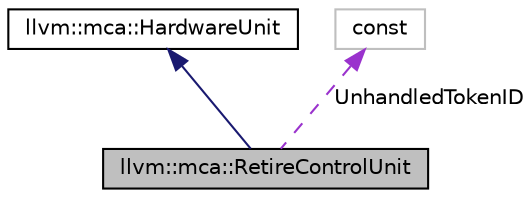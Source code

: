 digraph "llvm::mca::RetireControlUnit"
{
 // LATEX_PDF_SIZE
  bgcolor="transparent";
  edge [fontname="Helvetica",fontsize="10",labelfontname="Helvetica",labelfontsize="10"];
  node [fontname="Helvetica",fontsize="10",shape=record];
  Node1 [label="llvm::mca::RetireControlUnit",height=0.2,width=0.4,color="black", fillcolor="grey75", style="filled", fontcolor="black",tooltip="This class tracks which instructions are in-flight (i.e., dispatched but not retired) in the OoO back..."];
  Node2 -> Node1 [dir="back",color="midnightblue",fontsize="10",style="solid",fontname="Helvetica"];
  Node2 [label="llvm::mca::HardwareUnit",height=0.2,width=0.4,color="black",URL="$classllvm_1_1mca_1_1HardwareUnit.html",tooltip=" "];
  Node3 -> Node1 [dir="back",color="darkorchid3",fontsize="10",style="dashed",label=" UnhandledTokenID" ,fontname="Helvetica"];
  Node3 [label="const",height=0.2,width=0.4,color="grey75",tooltip=" "];
}
